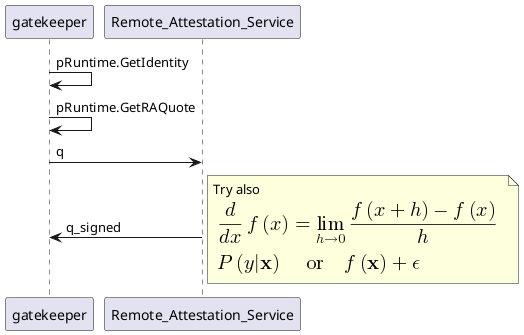 @startuml  phala 

'节点注册过程 gatekeeper或者miner
gatekeeper -> gatekeeper: pRuntime.GetIdentity

gatekeeper -> gatekeeper : pRuntime.GetRAQuote

gatekeeper -> Remote_Attestation_Service : q

Remote_Attestation_Service  -> gatekeeper: q_signed

note right
Try also
<math>d/dxf(x)=lim_(h->0)(f(x+h)-f(x))/h</math>
<math>P(y|bb"x") or f(bb"x")+epsilon</math>
end note
' gatekeeper -> blockchain : q_signed


@enduml